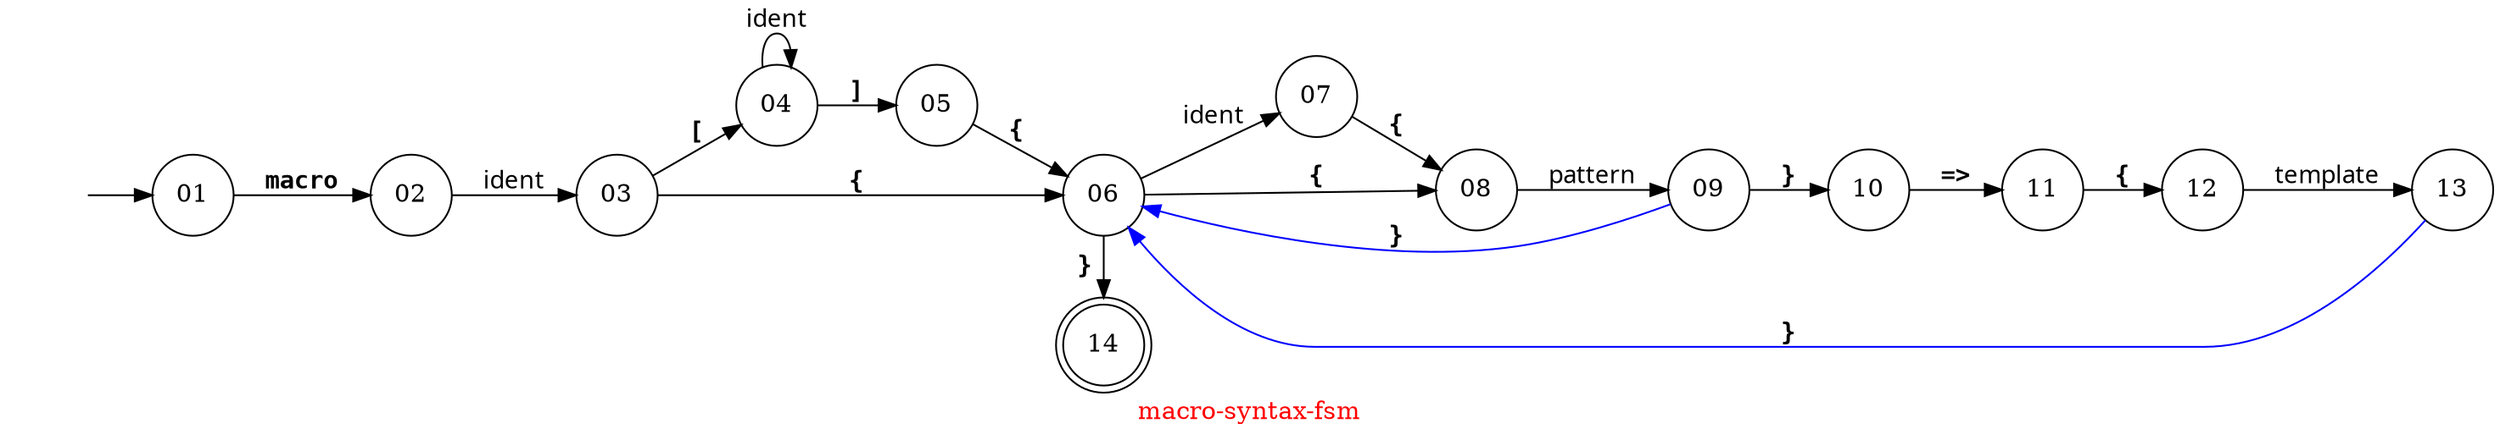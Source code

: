 // Copyright (C) 2007 - 2015 Robert Nielsen <robert@dakota.org>
//
// Licensed under the Apache License, Version 2.0 (the "License");
// you may not use this file except in compliance with the License.
// You may obtain a copy of the License at
//
//      http://www.apache.org/licenses/LICENSE-2.0
//
// Unless required by applicable law or agreed to in writing, software
// distributed under the License is distributed on an "AS IS" BASIS,
// WITHOUT WARRANTIES OR CONDITIONS OF ANY KIND, either express or implied.
// See the License for the specific language governing permissions and
// limitations under the License.

digraph "macro-syntax-fsm"
{
  graph [ label = "\G", fontcolor = red ];
  graph [ rankdir = "LR",
          center = true,
          //size = "7.5,10",
          ];

  //node [ shape = circle, label = "", width = 0.25 ];
  // OR
  node [ shape = circle ];

  edge [ fontname = "courier" ];

  00 [ style = invis ];
  14 [ shape = doublecircle ];

  00 -> 01;
  01 -> 02 [ label = "macro", fontname = "courier-bold" ];
  02 -> 03 [ label = "ident", fontname = "courier-italic" ];
  03 -> 04 [ label = "[", fontname = "courier-bold" ];
  03 -> 06 [ label = "{", fontname = "courier-bold", weight = 3. ];
  04 -> 04 [ label = "ident", fontname = "courier-italic" ];
  04 -> 05 [ label = "]", fontname = "courier-bold" ];
  05 -> 06 [ label = "{", fontname = "courier-bold" ];

  06 -> 07 [ label = "ident", fontname = "courier-italic" ];
  06 -> 08 [ label = "{", fontname = "courier-bold", weight = 3. ];
  06 -> 14 [ label = "}", fontname = "courier-bold" ];
  07 -> 08 [ label = "{", fontname = "courier-bold" ];
  08 -> 09 [ label = "pattern", fontname = "courier-italic", weight = 3. ];
  09 -> 10 [ label = "}", fontname = "courier-bold", weight = 3. ];
  09 -> 06 [ label = "}", fontname = "courier-bold", color = blue, weight = 1. ]; // back
  
  10 -> 11 [ label = "=>", fontname = "courier-bold", weight = 3. ];
  11 -> 12 [ label = "{", fontname = "courier-bold", weight = 3. ];
  12 -> 13 [ label = "template", fontname = "courier-italic", weight = 3. ];
  13 -> 06 [ label = "}", fontname = "courier-bold", color = blue, weight = 1. ]; // back

  subgraph { graph [ rank = same ]; 06; 14; }
}
// named   pattern(s)  (macro m { p1 {}       {}       p2 {}       {}       ... })
// unnamed pattern     (macro m {    {}       {}          {}       {}           })
// named   rule set(s) (macro m { r1 {} => {} {} => {} r2 {} => {} {} => {} ... })
// unnamed rule set    (macro m {    {} => {} {} => {}    {} => {} {} => {}     })

// one and only one unnamed rule set xor unnamed pattern (which is the macro entry point)

// macro m              { klass-or-trait { klass }              { trait }          ... }
// macro klass-or-trait {                { klass }              { trait }              }
// macro klass-or-trait {                { klass } => { klass } { trait } => { trait } }
